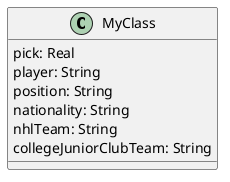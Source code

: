 @startuml "114736728"


class MyClass{
  pick: Real
  player: String
  position: String
  nationality: String
  nhlTeam: String
  collegeJuniorClubTeam: String
}




@enduml